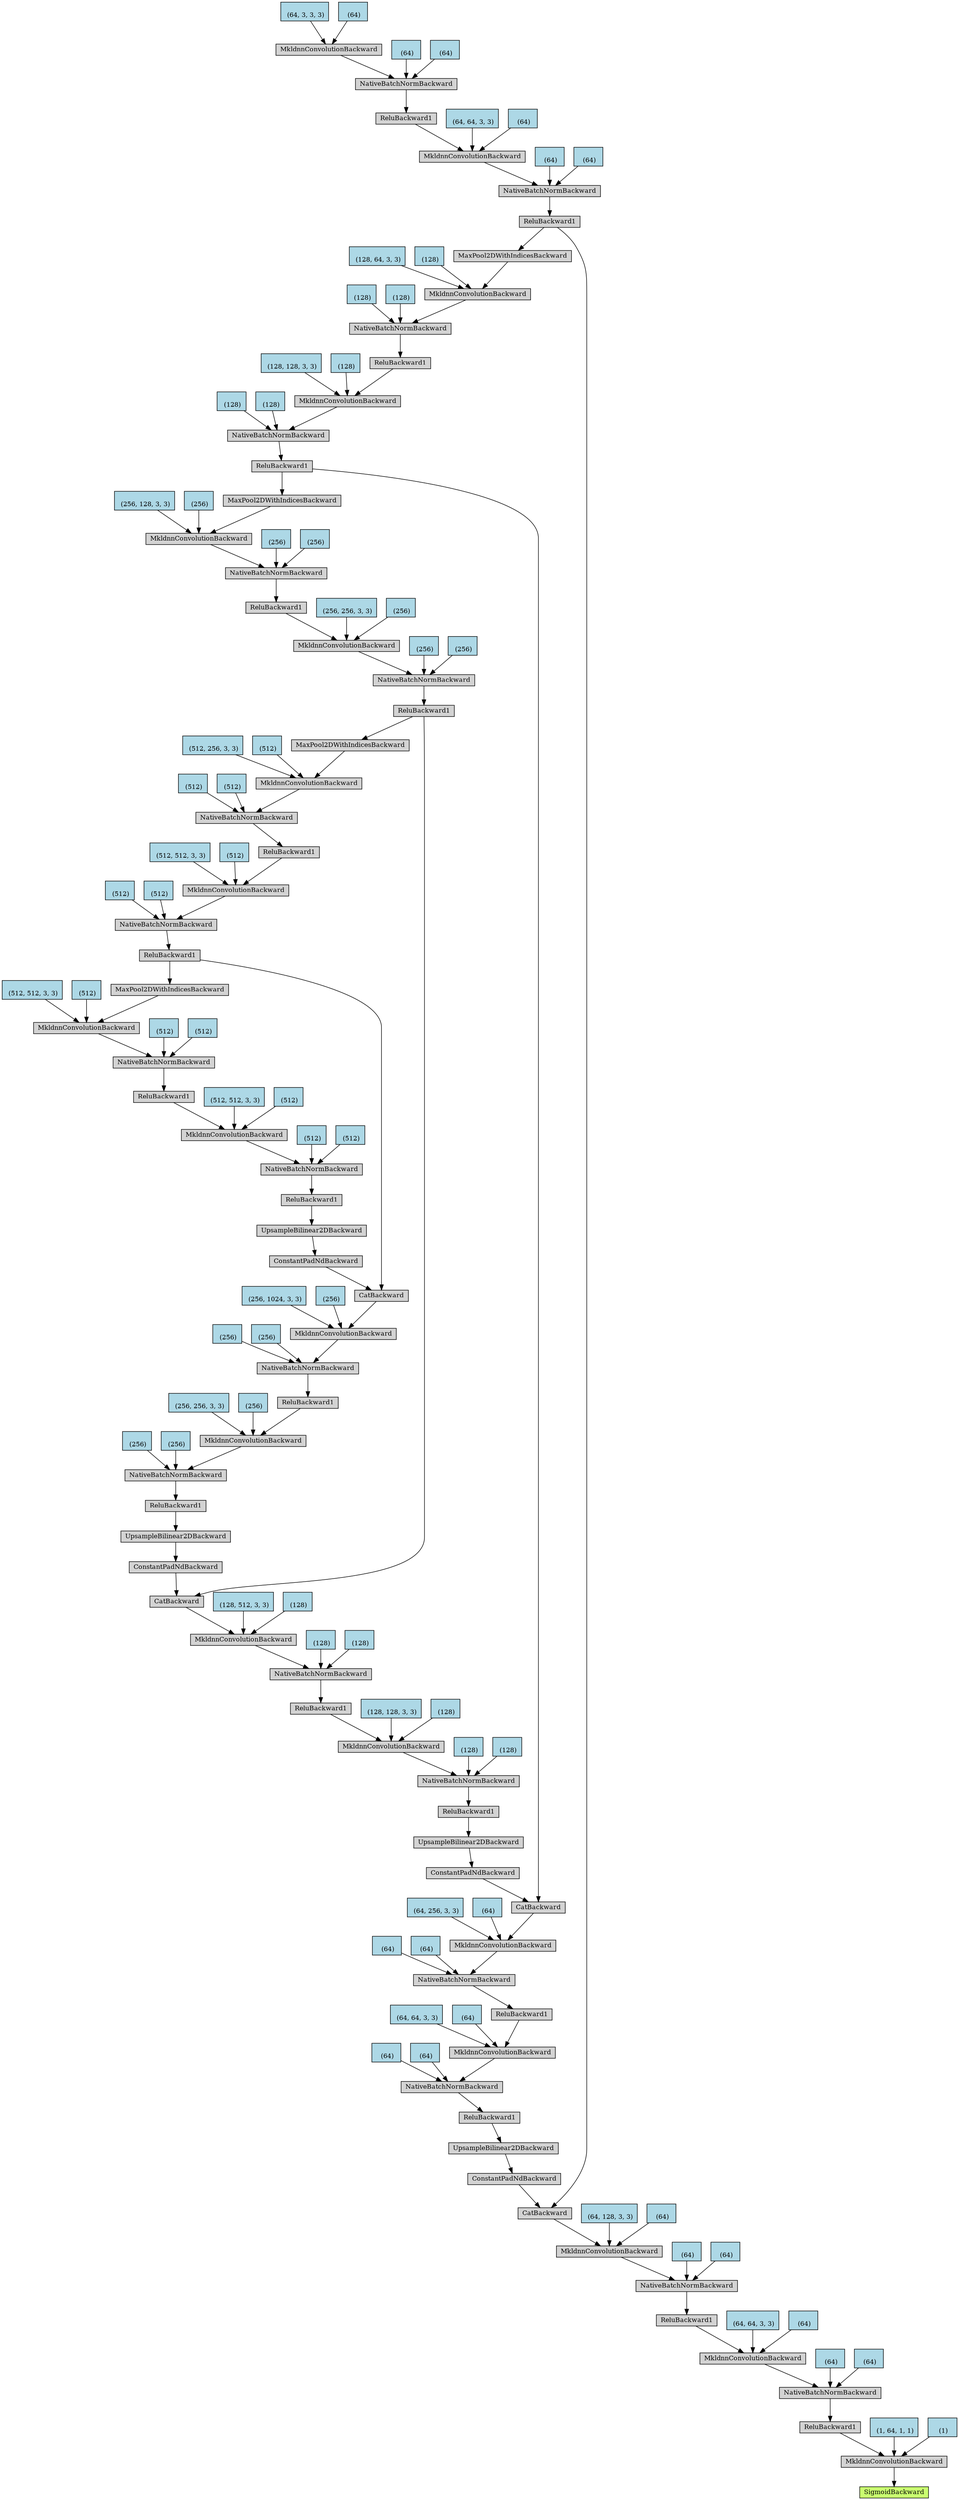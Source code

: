 digraph {
	graph [size="44.25,44.25"]
	node [align=left fontsize=12 height=0.2 ranksep=0.1 shape=box style=filled]
	140292628838216 [label=SigmoidBackward fillcolor=darkolivegreen1]
	140292628837656 -> 140292628838216
	140292628837656 [label=MkldnnConvolutionBackward]
	140292628838552 -> 140292628837656
	140292628838552 [label=ReluBackward1]
	140292628839672 -> 140292628838552
	140292628839672 [label=NativeBatchNormBackward]
	140292628837992 -> 140292628839672
	140292628837992 [label=MkldnnConvolutionBackward]
	140292628839112 -> 140292628837992
	140292628839112 [label=ReluBackward1]
	140292577624472 -> 140292628839112
	140292577624472 [label=NativeBatchNormBackward]
	140292577624864 -> 140292577624472
	140292577624864 [label=MkldnnConvolutionBackward]
	140292577625872 -> 140292577624864
	140292577625872 [label=CatBackward]
	140292577626488 -> 140292577625872
	140292577626488 [label=ReluBackward1]
	140292577626992 -> 140292577626488
	140292577626992 [label=NativeBatchNormBackward]
	140292577626768 -> 140292577626992
	140292577626768 [label=MkldnnConvolutionBackward]
	140292577627888 -> 140292577626768
	140292577627888 [label=ReluBackward1]
	140292577637152 -> 140292577627888
	140292577637152 [label=NativeBatchNormBackward]
	140292577637544 -> 140292577637152
	140292577637544 [label=MkldnnConvolutionBackward]
	140292577638552 -> 140292577637544
	140292577638552 [label="
 (64, 3, 3, 3)" fillcolor=lightblue]
	140292577638720 -> 140292577637544
	140292577638720 [label="
 (64)" fillcolor=lightblue]
	140292577638048 -> 140292577637152
	140292577638048 [label="
 (64)" fillcolor=lightblue]
	140292577637656 -> 140292577637152
	140292577637656 [label="
 (64)" fillcolor=lightblue]
	140292577627720 -> 140292577626768
	140292577627720 [label="
 (64, 64, 3, 3)" fillcolor=lightblue]
	140292577637040 -> 140292577626768
	140292577637040 [label="
 (64)" fillcolor=lightblue]
	140292577627496 -> 140292577626992
	140292577627496 [label="
 (64)" fillcolor=lightblue]
	140292577627608 -> 140292577626992
	140292577627608 [label="
 (64)" fillcolor=lightblue]
	140292577626096 -> 140292577625872
	140292577626096 [label=ConstantPadNdBackward]
	140292577627160 -> 140292577626096
	140292577627160 [label=UpsampleBilinear2DBackward]
	140292577637376 -> 140292577627160
	140292577637376 [label=ReluBackward1]
	140292577638216 -> 140292577637376
	140292577638216 [label=NativeBatchNormBackward]
	140292577639056 -> 140292577638216
	140292577639056 [label=MkldnnConvolutionBackward]
	140292577639672 -> 140292577639056
	140292577639672 [label=ReluBackward1]
	140292577640344 -> 140292577639672
	140292577640344 [label=NativeBatchNormBackward]
	140292577657128 -> 140292577640344
	140292577657128 [label=MkldnnConvolutionBackward]
	140292577657744 -> 140292577657128
	140292577657744 [label=CatBackward]
	140292577658416 -> 140292577657744
	140292577658416 [label=ReluBackward1]
	140292577658864 -> 140292577658416
	140292577658864 [label=NativeBatchNormBackward]
	140292577659200 -> 140292577658864
	140292577659200 [label=MkldnnConvolutionBackward]
	140292577659984 -> 140292577659200
	140292577659984 [label=ReluBackward1]
	140292577660656 -> 140292577659984
	140292577660656 [label=NativeBatchNormBackward]
	140292577660768 -> 140292577660656
	140292577660768 [label=MkldnnConvolutionBackward]
	140292577665936 -> 140292577660768
	140292577665936 [label=MaxPool2DWithIndicesBackward]
	140292577626488 -> 140292577665936
	140292577666104 -> 140292577660768
	140292577666104 [label="
 (128, 64, 3, 3)" fillcolor=lightblue]
	140292577665656 -> 140292577660768
	140292577665656 [label="
 (128)" fillcolor=lightblue]
	140292577665152 -> 140292577660656
	140292577665152 [label="
 (128)" fillcolor=lightblue]
	140292577665376 -> 140292577660656
	140292577665376 [label="
 (128)" fillcolor=lightblue]
	140292577660152 -> 140292577659200
	140292577660152 [label="
 (128, 128, 3, 3)" fillcolor=lightblue]
	140292577659704 -> 140292577659200
	140292577659704 [label="
 (128)" fillcolor=lightblue]
	140292577659424 -> 140292577658864
	140292577659424 [label="
 (128)" fillcolor=lightblue]
	140292577658976 -> 140292577658864
	140292577658976 [label="
 (128)" fillcolor=lightblue]
	140292577658024 -> 140292577657744
	140292577658024 [label=ConstantPadNdBackward]
	140292577658528 -> 140292577658024
	140292577658528 [label=UpsampleBilinear2DBackward]
	140292577660544 -> 140292577658528
	140292577660544 [label=ReluBackward1]
	140292577665544 -> 140292577660544
	140292577665544 [label=NativeBatchNormBackward]
	140292577666944 -> 140292577665544
	140292577666944 [label=MkldnnConvolutionBackward]
	140292577666720 -> 140292577666944
	140292577666720 [label=ReluBackward1]
	140292577667448 -> 140292577666720
	140292577667448 [label=NativeBatchNormBackward]
	140292577668400 -> 140292577667448
	140292577668400 [label=MkldnnConvolutionBackward]
	140292577668512 -> 140292577668400
	140292577668512 [label=CatBackward]
	140292577673400 -> 140292577668512
	140292577673400 [label=ReluBackward1]
	140292577673960 -> 140292577673400
	140292577673960 [label=NativeBatchNormBackward]
	140292577674912 -> 140292577673960
	140292577674912 [label=MkldnnConvolutionBackward]
	140292577675640 -> 140292577674912
	140292577675640 [label=ReluBackward1]
	140292577675752 -> 140292577675640
	140292577675752 [label=NativeBatchNormBackward]
	140292577676704 -> 140292577675752
	140292577676704 [label=MkldnnConvolutionBackward]
	140292577676984 -> 140292577676704
	140292577676984 [label=MaxPool2DWithIndicesBackward]
	140292577658416 -> 140292577676984
	140292577689784 -> 140292577676704
	140292577689784 [label="
 (256, 128, 3, 3)" fillcolor=lightblue]
	140292577690176 -> 140292577676704
	140292577690176 [label="
 (256)" fillcolor=lightblue]
	140292577676256 -> 140292577675752
	140292577676256 [label="
 (256)" fillcolor=lightblue]
	140292577676872 -> 140292577675752
	140292577676872 [label="
 (256)" fillcolor=lightblue]
	140292577675192 -> 140292577674912
	140292577675192 [label="
 (256, 256, 3, 3)" fillcolor=lightblue]
	140292577676032 -> 140292577674912
	140292577676032 [label="
 (256)" fillcolor=lightblue]
	140292577674464 -> 140292577673960
	140292577674464 [label="
 (256)" fillcolor=lightblue]
	140292577675080 -> 140292577673960
	140292577675080 [label="
 (256)" fillcolor=lightblue]
	140292577674240 -> 140292577668512
	140292577674240 [label=ConstantPadNdBackward]
	140292577674688 -> 140292577674240
	140292577674688 [label=UpsampleBilinear2DBackward]
	140292577676144 -> 140292577674688
	140292577676144 [label=ReluBackward1]
	140292577677264 -> 140292577676144
	140292577677264 [label=NativeBatchNormBackward]
	140292577690848 -> 140292577677264
	140292577690848 [label=MkldnnConvolutionBackward]
	140292577691016 -> 140292577690848
	140292577691016 [label=ReluBackward1]
	140292577691968 -> 140292577691016
	140292577691968 [label=NativeBatchNormBackward]
	140292577691688 -> 140292577691968
	140292577691688 [label=MkldnnConvolutionBackward]
	140292577692808 -> 140292577691688
	140292577692808 [label=CatBackward]
	140292577693480 -> 140292577692808
	140292577693480 [label=ReluBackward1]
	140292577698368 -> 140292577693480
	140292577698368 [label=NativeBatchNormBackward]
	140292577698144 -> 140292577698368
	140292577698144 [label=MkldnnConvolutionBackward]
	140292577698872 -> 140292577698144
	140292577698872 [label=ReluBackward1]
	140292577700160 -> 140292577698872
	140292577700160 [label=NativeBatchNormBackward]
	140292577699936 -> 140292577700160
	140292577699936 [label=MkldnnConvolutionBackward]
	140292577700664 -> 140292577699936
	140292577700664 [label=MaxPool2DWithIndicesBackward]
	140292577673400 -> 140292577700664
	140292577701504 -> 140292577699936
	140292577701504 [label="
 (512, 256, 3, 3)" fillcolor=lightblue]
	140292577701616 -> 140292577699936
	140292577701616 [label="
 (512)" fillcolor=lightblue]
	140292577700552 -> 140292577700160
	140292577700552 [label="
 (512)" fillcolor=lightblue]
	140292577700944 -> 140292577700160
	140292577700944 [label="
 (512)" fillcolor=lightblue]
	140292577699712 -> 140292577698144
	140292577699712 [label="
 (512, 512, 3, 3)" fillcolor=lightblue]
	140292577699824 -> 140292577698144
	140292577699824 [label="
 (512)" fillcolor=lightblue]
	140292577698760 -> 140292577698368
	140292577698760 [label="
 (512)" fillcolor=lightblue]
	140292577699152 -> 140292577698368
	140292577699152 [label="
 (512)" fillcolor=lightblue]
	140292577697920 -> 140292577692808
	140292577697920 [label=ConstantPadNdBackward]
	140292577698592 -> 140292577697920
	140292577698592 [label=UpsampleBilinear2DBackward]
	140292577699432 -> 140292577698592
	140292577699432 [label=ReluBackward1]
	140292577701112 -> 140292577699432
	140292577701112 [label=NativeBatchNormBackward]
	140292577701728 -> 140292577701112
	140292577701728 [label=MkldnnConvolutionBackward]
	140292577715088 -> 140292577701728
	140292577715088 [label=ReluBackward1]
	140292577715760 -> 140292577715088
	140292577715760 [label=NativeBatchNormBackward]
	140292577716096 -> 140292577715760
	140292577716096 [label=MkldnnConvolutionBackward]
	140292577716880 -> 140292577716096
	140292577716880 [label=MaxPool2DWithIndicesBackward]
	140292577693480 -> 140292577716880
	140292577717048 -> 140292577716096
	140292577717048 [label="
 (512, 512, 3, 3)" fillcolor=lightblue]
	140292577716600 -> 140292577716096
	140292577716600 [label="
 (512)" fillcolor=lightblue]
	140292577716320 -> 140292577715760
	140292577716320 [label="
 (512)" fillcolor=lightblue]
	140292577715872 -> 140292577715760
	140292577715872 [label="
 (512)" fillcolor=lightblue]
	140292577715256 -> 140292577701728
	140292577715256 [label="
 (512, 512, 3, 3)" fillcolor=lightblue]
	140292577714808 -> 140292577701728
	140292577714808 [label="
 (512)" fillcolor=lightblue]
	140292577714304 -> 140292577701112
	140292577714304 [label="
 (512)" fillcolor=lightblue]
	140292577714528 -> 140292577701112
	140292577714528 [label="
 (512)" fillcolor=lightblue]
	140292577693200 -> 140292577691688
	140292577693200 [label="
 (256, 1024, 3, 3)" fillcolor=lightblue]
	140292577693368 -> 140292577691688
	140292577693368 [label="
 (256)" fillcolor=lightblue]
	140292577692416 -> 140292577691968
	140292577692416 [label="
 (256)" fillcolor=lightblue]
	140292577692640 -> 140292577691968
	140292577692640 [label="
 (256)" fillcolor=lightblue]
	140292577691408 -> 140292577690848
	140292577691408 [label="
 (256, 256, 3, 3)" fillcolor=lightblue]
	140292577691576 -> 140292577690848
	140292577691576 [label="
 (256)" fillcolor=lightblue]
	140292577690624 -> 140292577677264
	140292577690624 [label="
 (256)" fillcolor=lightblue]
	140292577689896 -> 140292577677264
	140292577689896 [label="
 (256)" fillcolor=lightblue]
	140292577673288 -> 140292577668400
	140292577673288 [label="
 (128, 512, 3, 3)" fillcolor=lightblue]
	140292577673680 -> 140292577668400
	140292577673680 [label="
 (128)" fillcolor=lightblue]
	140292577668008 -> 140292577667448
	140292577668008 [label="
 (128)" fillcolor=lightblue]
	140292577668736 -> 140292577667448
	140292577668736 [label="
 (128)" fillcolor=lightblue]
	140292577667336 -> 140292577666944
	140292577667336 [label="
 (128, 128, 3, 3)" fillcolor=lightblue]
	140292577667728 -> 140292577666944
	140292577667728 [label="
 (128)" fillcolor=lightblue]
	140292577666216 -> 140292577665544
	140292577666216 [label="
 (128)" fillcolor=lightblue]
	140292577666608 -> 140292577665544
	140292577666608 [label="
 (128)" fillcolor=lightblue]
	140292577657352 -> 140292577657128
	140292577657352 [label="
 (64, 256, 3, 3)" fillcolor=lightblue]
	140292577657912 -> 140292577657128
	140292577657912 [label="
 (64)" fillcolor=lightblue]
	140292577657240 -> 140292577640344
	140292577657240 [label="
 (64)" fillcolor=lightblue]
	140292577656904 -> 140292577640344
	140292577656904 [label="
 (64)" fillcolor=lightblue]
	140292577639280 -> 140292577639056
	140292577639280 [label="
 (64, 64, 3, 3)" fillcolor=lightblue]
	140292577639840 -> 140292577639056
	140292577639840 [label="
 (64)" fillcolor=lightblue]
	140292577639168 -> 140292577638216
	140292577639168 [label="
 (64)" fillcolor=lightblue]
	140292577638832 -> 140292577638216
	140292577638832 [label="
 (64)" fillcolor=lightblue]
	140292577625648 -> 140292577624864
	140292577625648 [label="
 (64, 128, 3, 3)" fillcolor=lightblue]
	140292577625984 -> 140292577624864
	140292577625984 [label="
 (64)" fillcolor=lightblue]
	140292577625368 -> 140292577624472
	140292577625368 [label="
 (64)" fillcolor=lightblue]
	140292577625144 -> 140292577624472
	140292577625144 [label="
 (64)" fillcolor=lightblue]
	140292577624136 -> 140292628837992
	140292577624136 [label="
 (64, 64, 3, 3)" fillcolor=lightblue]
	140292577624360 -> 140292628837992
	140292577624360 [label="
 (64)" fillcolor=lightblue]
	140292628838440 -> 140292628839672
	140292628838440 [label="
 (64)" fillcolor=lightblue]
	140292628839000 -> 140292628839672
	140292628839000 [label="
 (64)" fillcolor=lightblue]
	140292628840120 -> 140292628837656
	140292628840120 [label="
 (1, 64, 1, 1)" fillcolor=lightblue]
	140292628839896 -> 140292628837656
	140292628839896 [label="
 (1)" fillcolor=lightblue]
}
